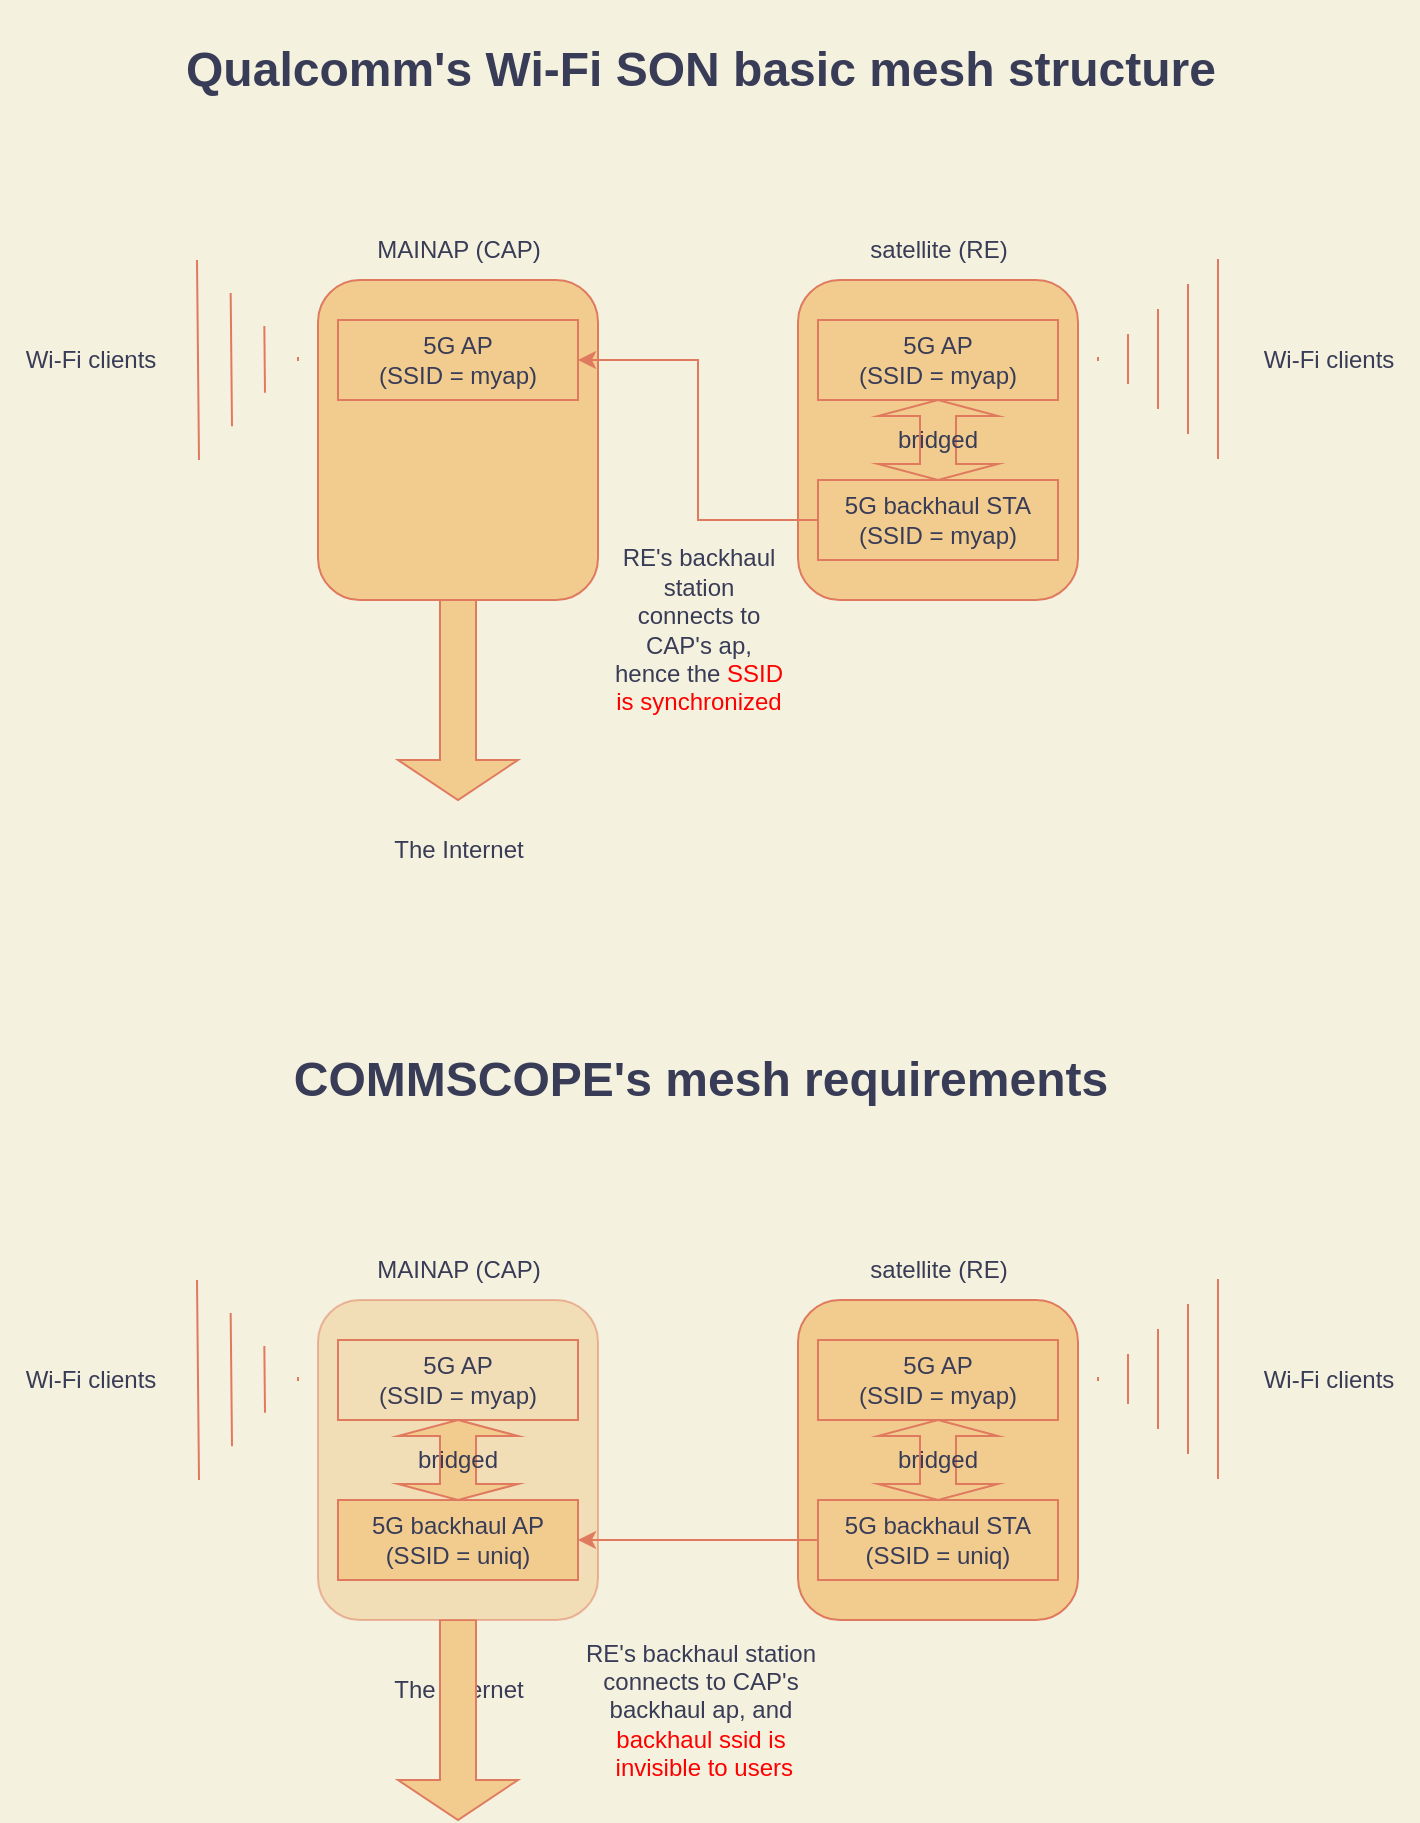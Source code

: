 <mxfile version="20.5.1" type="github">
  <diagram id="yK6GuqPIL3rJYugQjE4B" name="第 1 页">
    <mxGraphModel dx="782" dy="468" grid="1" gridSize="10" guides="1" tooltips="1" connect="1" arrows="1" fold="1" page="1" pageScale="1" pageWidth="827" pageHeight="1169" background="#F4F1DE" math="0" shadow="0">
      <root>
        <mxCell id="0" />
        <mxCell id="1" parent="0" />
        <mxCell id="2OhQPmGg1m7oNa4MYXg3-20" value="&lt;h1&gt;Qualcomm&#39;s Wi-Fi SON basic mesh structure&lt;/h1&gt;" style="text;html=1;resizable=0;autosize=1;align=center;verticalAlign=middle;points=[];fillColor=none;strokeColor=none;rounded=0;fontColor=#393C56;" parent="1" vertex="1">
          <mxGeometry x="90" y="10" width="540" height="70" as="geometry" />
        </mxCell>
        <mxCell id="2OhQPmGg1m7oNa4MYXg3-22" value="" style="group;fontColor=#393C56;" parent="1" vertex="1" connectable="0">
          <mxGeometry x="10" y="120" width="709" height="330" as="geometry" />
        </mxCell>
        <mxCell id="2OhQPmGg1m7oNa4MYXg3-1" value="" style="rounded=1;whiteSpace=wrap;html=1;fillColor=#F2CC8F;strokeColor=#E07A5F;fontColor=#393C56;" parent="2OhQPmGg1m7oNa4MYXg3-22" vertex="1">
          <mxGeometry x="159" y="30" width="140" height="160" as="geometry" />
        </mxCell>
        <mxCell id="2OhQPmGg1m7oNa4MYXg3-2" value="MAINAP (CAP)" style="text;html=1;resizable=0;autosize=1;align=center;verticalAlign=middle;points=[];fillColor=none;strokeColor=none;rounded=0;fontColor=#393C56;" parent="2OhQPmGg1m7oNa4MYXg3-22" vertex="1">
          <mxGeometry x="174" width="110" height="30" as="geometry" />
        </mxCell>
        <mxCell id="2OhQPmGg1m7oNa4MYXg3-3" value="" style="rounded=1;whiteSpace=wrap;html=1;fillColor=#F2CC8F;strokeColor=#E07A5F;fontColor=#393C56;" parent="2OhQPmGg1m7oNa4MYXg3-22" vertex="1">
          <mxGeometry x="399" y="30" width="140" height="160" as="geometry" />
        </mxCell>
        <mxCell id="2OhQPmGg1m7oNa4MYXg3-4" value="satellite (RE)" style="text;html=1;resizable=0;autosize=1;align=center;verticalAlign=middle;points=[];fillColor=none;strokeColor=none;rounded=0;fontColor=#393C56;" parent="2OhQPmGg1m7oNa4MYXg3-22" vertex="1">
          <mxGeometry x="424" width="90" height="30" as="geometry" />
        </mxCell>
        <mxCell id="2OhQPmGg1m7oNa4MYXg3-5" value="5G AP&lt;br&gt;(SSID = myap)" style="rounded=0;whiteSpace=wrap;html=1;fillColor=#F2CC8F;strokeColor=#E07A5F;fontColor=#393C56;" parent="2OhQPmGg1m7oNa4MYXg3-22" vertex="1">
          <mxGeometry x="169" y="50" width="120" height="40" as="geometry" />
        </mxCell>
        <mxCell id="2OhQPmGg1m7oNa4MYXg3-15" style="edgeStyle=orthogonalEdgeStyle;rounded=0;orthogonalLoop=1;jettySize=auto;html=1;exitX=0;exitY=0.5;exitDx=0;exitDy=0;entryX=1;entryY=0.5;entryDx=0;entryDy=0;strokeColor=#E07A5F;fontColor=#393C56;labelBackgroundColor=#F4F1DE;" parent="2OhQPmGg1m7oNa4MYXg3-22" source="2OhQPmGg1m7oNa4MYXg3-8" target="2OhQPmGg1m7oNa4MYXg3-5" edge="1">
          <mxGeometry relative="1" as="geometry" />
        </mxCell>
        <mxCell id="2OhQPmGg1m7oNa4MYXg3-6" value="5G AP&lt;br&gt;(SSID = myap)" style="rounded=0;whiteSpace=wrap;html=1;fillColor=#F2CC8F;strokeColor=#E07A5F;fontColor=#393C56;" parent="2OhQPmGg1m7oNa4MYXg3-22" vertex="1">
          <mxGeometry x="409" y="50" width="120" height="40" as="geometry" />
        </mxCell>
        <mxCell id="2OhQPmGg1m7oNa4MYXg3-8" value="5G backhaul STA&lt;br&gt;(SSID = myap)" style="rounded=0;whiteSpace=wrap;html=1;fillColor=#F2CC8F;strokeColor=#E07A5F;fontColor=#393C56;" parent="2OhQPmGg1m7oNa4MYXg3-22" vertex="1">
          <mxGeometry x="409" y="130" width="120" height="40" as="geometry" />
        </mxCell>
        <mxCell id="2OhQPmGg1m7oNa4MYXg3-12" value="" style="shape=singleArrow;direction=south;whiteSpace=wrap;html=1;fillColor=#F2CC8F;strokeColor=#E07A5F;fontColor=#393C56;" parent="2OhQPmGg1m7oNa4MYXg3-22" vertex="1">
          <mxGeometry x="199" y="190" width="60" height="100" as="geometry" />
        </mxCell>
        <mxCell id="2OhQPmGg1m7oNa4MYXg3-13" value="bridged" style="shape=doubleArrow;direction=south;whiteSpace=wrap;html=1;fillColor=#F2CC8F;strokeColor=#E07A5F;fontColor=#393C56;" parent="2OhQPmGg1m7oNa4MYXg3-22" vertex="1">
          <mxGeometry x="439" y="90" width="60" height="40" as="geometry" />
        </mxCell>
        <mxCell id="2OhQPmGg1m7oNa4MYXg3-14" value="" style="shape=mxgraph.arrows2.wedgeArrowDashed2;html=1;bendable=0;startWidth=50;stepSize=15;rounded=0;strokeColor=#E07A5F;fontColor=#393C56;labelBackgroundColor=#F4F1DE;" parent="2OhQPmGg1m7oNa4MYXg3-22" edge="1">
          <mxGeometry width="100" height="100" relative="1" as="geometry">
            <mxPoint x="609" y="69.5" as="sourcePoint" />
            <mxPoint x="549" y="69.5" as="targetPoint" />
          </mxGeometry>
        </mxCell>
        <mxCell id="2OhQPmGg1m7oNa4MYXg3-16" value="" style="shape=mxgraph.arrows2.wedgeArrowDashed2;html=1;bendable=0;startWidth=50;stepSize=15;rounded=0;strokeColor=#E07A5F;fontColor=#393C56;labelBackgroundColor=#F4F1DE;" parent="2OhQPmGg1m7oNa4MYXg3-22" edge="1">
          <mxGeometry width="100" height="100" relative="1" as="geometry">
            <mxPoint x="99" y="70" as="sourcePoint" />
            <mxPoint x="149" y="69.5" as="targetPoint" />
          </mxGeometry>
        </mxCell>
        <mxCell id="2OhQPmGg1m7oNa4MYXg3-17" value="Wi-Fi clients" style="text;html=1;resizable=0;autosize=1;align=center;verticalAlign=middle;points=[];fillColor=none;strokeColor=none;rounded=0;fontColor=#393C56;" parent="2OhQPmGg1m7oNa4MYXg3-22" vertex="1">
          <mxGeometry x="619" y="55" width="90" height="30" as="geometry" />
        </mxCell>
        <mxCell id="2OhQPmGg1m7oNa4MYXg3-18" value="Wi-Fi clients" style="text;html=1;resizable=0;autosize=1;align=center;verticalAlign=middle;points=[];fillColor=none;strokeColor=none;rounded=0;fontColor=#393C56;" parent="2OhQPmGg1m7oNa4MYXg3-22" vertex="1">
          <mxGeometry y="55" width="90" height="30" as="geometry" />
        </mxCell>
        <mxCell id="2OhQPmGg1m7oNa4MYXg3-19" value="The Internet" style="text;html=1;resizable=0;autosize=1;align=center;verticalAlign=middle;points=[];fillColor=none;strokeColor=none;rounded=0;fontColor=#393C56;" parent="2OhQPmGg1m7oNa4MYXg3-22" vertex="1">
          <mxGeometry x="184" y="300" width="90" height="30" as="geometry" />
        </mxCell>
        <mxCell id="2OhQPmGg1m7oNa4MYXg3-21" value="RE&#39;s backhaul&lt;br&gt;station&lt;br&gt;connects to&lt;br&gt;CAP&#39;s ap,&lt;br&gt;hence the&lt;font color=&quot;#ff0000&quot;&gt; SSID&lt;br&gt;is&amp;nbsp;synchronized&lt;/font&gt;" style="text;html=1;resizable=0;autosize=1;align=center;verticalAlign=middle;points=[];fillColor=none;strokeColor=none;rounded=0;fontColor=#393C56;" parent="2OhQPmGg1m7oNa4MYXg3-22" vertex="1">
          <mxGeometry x="294" y="155" width="110" height="100" as="geometry" />
        </mxCell>
        <mxCell id="2OhQPmGg1m7oNa4MYXg3-38" value="The Internet" style="text;html=1;resizable=0;autosize=1;align=center;verticalAlign=middle;points=[];fillColor=none;strokeColor=none;rounded=0;fontColor=#393C56;" parent="1" vertex="1">
          <mxGeometry x="194" y="840" width="90" height="30" as="geometry" />
        </mxCell>
        <mxCell id="2OhQPmGg1m7oNa4MYXg3-49" value="&lt;h1&gt;COMMSCOPE&#39;s mesh requirements&lt;/h1&gt;" style="text;html=1;resizable=0;autosize=1;align=center;verticalAlign=middle;points=[];rounded=0;fontColor=#393C56;" parent="1" vertex="1">
          <mxGeometry x="145" y="515" width="430" height="70" as="geometry" />
        </mxCell>
        <mxCell id="2OhQPmGg1m7oNa4MYXg3-48" value="" style="group;fontColor=#393C56;" parent="1" vertex="1" connectable="0">
          <mxGeometry x="10" y="630" width="709" height="290" as="geometry" />
        </mxCell>
        <mxCell id="2OhQPmGg1m7oNa4MYXg3-25" value="MAINAP (CAP)" style="text;html=1;resizable=0;autosize=1;align=center;verticalAlign=middle;points=[];fillColor=none;strokeColor=none;rounded=0;fontColor=#393C56;" parent="2OhQPmGg1m7oNa4MYXg3-48" vertex="1">
          <mxGeometry x="174" width="110" height="30" as="geometry" />
        </mxCell>
        <mxCell id="2OhQPmGg1m7oNa4MYXg3-26" value="" style="rounded=1;whiteSpace=wrap;html=1;fillColor=#F2CC8F;strokeColor=#E07A5F;fontColor=#393C56;" parent="2OhQPmGg1m7oNa4MYXg3-48" vertex="1">
          <mxGeometry x="399" y="30" width="140" height="160" as="geometry" />
        </mxCell>
        <mxCell id="2OhQPmGg1m7oNa4MYXg3-27" value="satellite (RE)" style="text;html=1;resizable=0;autosize=1;align=center;verticalAlign=middle;points=[];fillColor=none;strokeColor=none;rounded=0;fontColor=#393C56;" parent="2OhQPmGg1m7oNa4MYXg3-48" vertex="1">
          <mxGeometry x="424" width="90" height="30" as="geometry" />
        </mxCell>
        <mxCell id="2OhQPmGg1m7oNa4MYXg3-30" value="5G AP&lt;br&gt;(SSID = myap)" style="rounded=0;whiteSpace=wrap;html=1;fillColor=#F2CC8F;strokeColor=#E07A5F;fontColor=#393C56;" parent="2OhQPmGg1m7oNa4MYXg3-48" vertex="1">
          <mxGeometry x="409" y="50" width="120" height="40" as="geometry" />
        </mxCell>
        <mxCell id="2OhQPmGg1m7oNa4MYXg3-31" value="5G backhaul STA&lt;br&gt;(SSID = uniq)" style="rounded=0;whiteSpace=wrap;html=1;fillColor=#F2CC8F;strokeColor=#E07A5F;fontColor=#393C56;" parent="2OhQPmGg1m7oNa4MYXg3-48" vertex="1">
          <mxGeometry x="409" y="130" width="120" height="40" as="geometry" />
        </mxCell>
        <mxCell id="2OhQPmGg1m7oNa4MYXg3-32" value="" style="shape=singleArrow;direction=south;whiteSpace=wrap;html=1;fillColor=#F2CC8F;strokeColor=#E07A5F;fontColor=#393C56;" parent="2OhQPmGg1m7oNa4MYXg3-48" vertex="1">
          <mxGeometry x="199" y="190" width="60" height="100" as="geometry" />
        </mxCell>
        <mxCell id="2OhQPmGg1m7oNa4MYXg3-33" value="bridged" style="shape=doubleArrow;direction=south;whiteSpace=wrap;html=1;fillColor=#F2CC8F;strokeColor=#E07A5F;fontColor=#393C56;" parent="2OhQPmGg1m7oNa4MYXg3-48" vertex="1">
          <mxGeometry x="439" y="90" width="60" height="40" as="geometry" />
        </mxCell>
        <mxCell id="2OhQPmGg1m7oNa4MYXg3-34" value="" style="shape=mxgraph.arrows2.wedgeArrowDashed2;html=1;bendable=0;startWidth=50;stepSize=15;rounded=0;strokeColor=#E07A5F;fontColor=#393C56;labelBackgroundColor=#F4F1DE;" parent="2OhQPmGg1m7oNa4MYXg3-48" edge="1">
          <mxGeometry width="100" height="100" relative="1" as="geometry">
            <mxPoint x="609" y="69.5" as="sourcePoint" />
            <mxPoint x="549" y="69.5" as="targetPoint" />
          </mxGeometry>
        </mxCell>
        <mxCell id="2OhQPmGg1m7oNa4MYXg3-35" value="" style="shape=mxgraph.arrows2.wedgeArrowDashed2;html=1;bendable=0;startWidth=50;stepSize=15;rounded=0;strokeColor=#E07A5F;fontColor=#393C56;labelBackgroundColor=#F4F1DE;" parent="2OhQPmGg1m7oNa4MYXg3-48" edge="1">
          <mxGeometry width="100" height="100" relative="1" as="geometry">
            <mxPoint x="99" y="70" as="sourcePoint" />
            <mxPoint x="149" y="69.5" as="targetPoint" />
          </mxGeometry>
        </mxCell>
        <mxCell id="2OhQPmGg1m7oNa4MYXg3-36" value="Wi-Fi clients" style="text;html=1;resizable=0;autosize=1;align=center;verticalAlign=middle;points=[];fillColor=none;strokeColor=none;rounded=0;fontColor=#393C56;" parent="2OhQPmGg1m7oNa4MYXg3-48" vertex="1">
          <mxGeometry x="619" y="55" width="90" height="30" as="geometry" />
        </mxCell>
        <mxCell id="2OhQPmGg1m7oNa4MYXg3-37" value="Wi-Fi clients" style="text;html=1;resizable=0;autosize=1;align=center;verticalAlign=middle;points=[];fillColor=none;strokeColor=none;rounded=0;fontColor=#393C56;" parent="2OhQPmGg1m7oNa4MYXg3-48" vertex="1">
          <mxGeometry y="55" width="90" height="30" as="geometry" />
        </mxCell>
        <mxCell id="2OhQPmGg1m7oNa4MYXg3-42" value="" style="rounded=1;whiteSpace=wrap;html=1;opacity=50;fillColor=#F2CC8F;strokeColor=#E07A5F;fontColor=#393C56;" parent="2OhQPmGg1m7oNa4MYXg3-48" vertex="1">
          <mxGeometry x="159" y="30" width="140" height="160" as="geometry" />
        </mxCell>
        <mxCell id="2OhQPmGg1m7oNa4MYXg3-43" value="5G AP&lt;br&gt;(SSID = myap)" style="rounded=0;whiteSpace=wrap;html=1;fillColor=none;strokeColor=#E07A5F;fontColor=#393C56;" parent="2OhQPmGg1m7oNa4MYXg3-48" vertex="1">
          <mxGeometry x="169" y="50" width="120" height="40" as="geometry" />
        </mxCell>
        <mxCell id="2OhQPmGg1m7oNa4MYXg3-44" value="5G backhaul AP&lt;br&gt;(SSID = uniq)" style="rounded=0;whiteSpace=wrap;html=1;fillColor=#F2CC8F;strokeColor=#E07A5F;fontColor=#393C56;" parent="2OhQPmGg1m7oNa4MYXg3-48" vertex="1">
          <mxGeometry x="169" y="130" width="120" height="40" as="geometry" />
        </mxCell>
        <mxCell id="2OhQPmGg1m7oNa4MYXg3-46" style="edgeStyle=orthogonalEdgeStyle;rounded=0;orthogonalLoop=1;jettySize=auto;html=1;exitX=0;exitY=0.5;exitDx=0;exitDy=0;entryX=1;entryY=0.5;entryDx=0;entryDy=0;strokeColor=#E07A5F;fontColor=#393C56;labelBackgroundColor=#F4F1DE;" parent="2OhQPmGg1m7oNa4MYXg3-48" source="2OhQPmGg1m7oNa4MYXg3-31" target="2OhQPmGg1m7oNa4MYXg3-44" edge="1">
          <mxGeometry relative="1" as="geometry">
            <mxPoint x="280" y="150" as="targetPoint" />
            <Array as="points" />
          </mxGeometry>
        </mxCell>
        <mxCell id="2OhQPmGg1m7oNa4MYXg3-45" value="bridged" style="shape=doubleArrow;direction=south;whiteSpace=wrap;html=1;fillColor=#F2CC8F;strokeColor=#E07A5F;fontColor=#393C56;" parent="2OhQPmGg1m7oNa4MYXg3-48" vertex="1">
          <mxGeometry x="199" y="90" width="60" height="40" as="geometry" />
        </mxCell>
        <mxCell id="2OhQPmGg1m7oNa4MYXg3-47" value="RE&#39;s backhaul station &lt;br&gt;connects to CAP&#39;s &lt;br&gt;backhaul ap, and &lt;br&gt;&lt;font color=&quot;#ff0000&quot;&gt;backhaul ssid is&lt;br&gt;&amp;nbsp;invisible to users&lt;/font&gt;" style="text;html=1;resizable=0;autosize=1;align=center;verticalAlign=middle;points=[];fillColor=none;strokeColor=none;rounded=0;fontColor=#393C56;" parent="2OhQPmGg1m7oNa4MYXg3-48" vertex="1">
          <mxGeometry x="280" y="190" width="140" height="90" as="geometry" />
        </mxCell>
      </root>
    </mxGraphModel>
  </diagram>
</mxfile>
